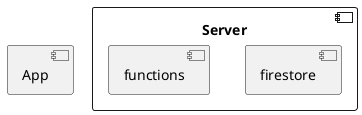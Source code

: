 @startuml

component App

component Server{
    component firestore

    component functions
}

@enduml